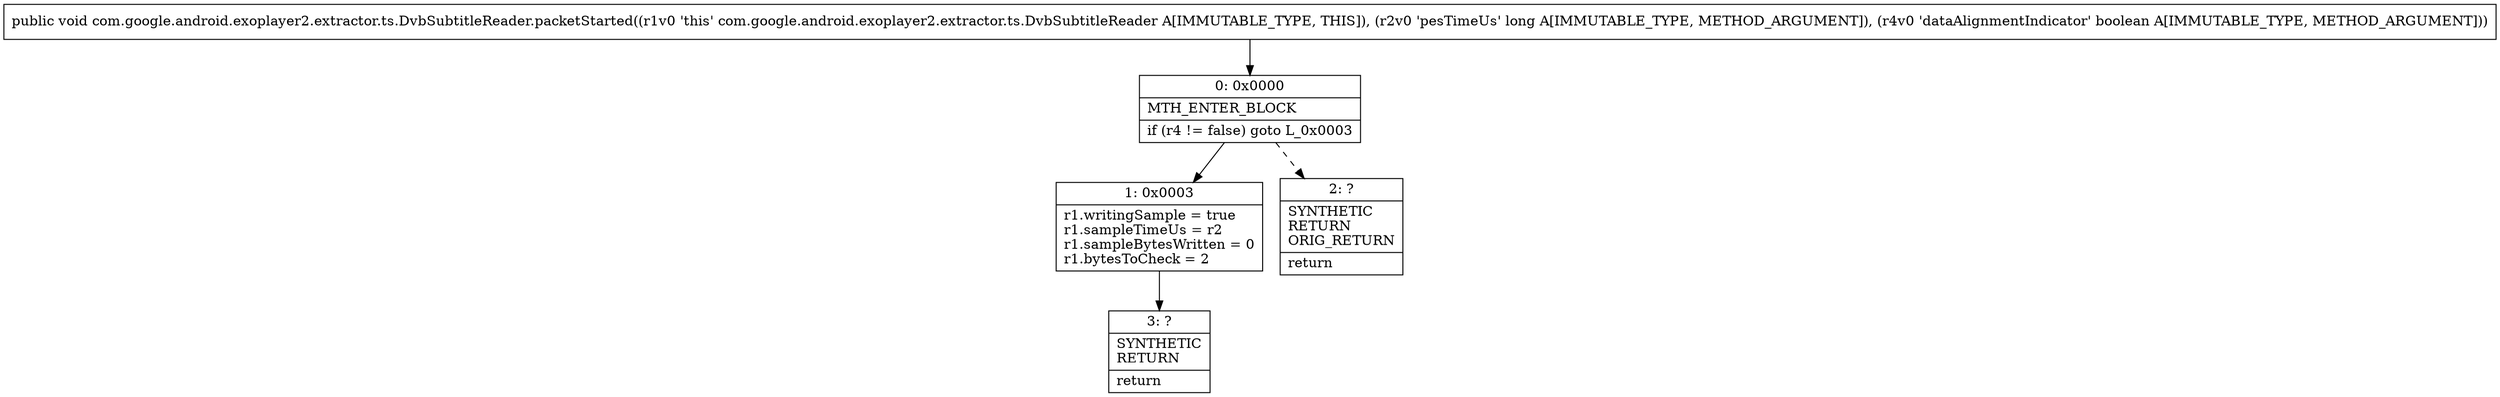 digraph "CFG forcom.google.android.exoplayer2.extractor.ts.DvbSubtitleReader.packetStarted(JZ)V" {
Node_0 [shape=record,label="{0\:\ 0x0000|MTH_ENTER_BLOCK\l|if (r4 != false) goto L_0x0003\l}"];
Node_1 [shape=record,label="{1\:\ 0x0003|r1.writingSample = true\lr1.sampleTimeUs = r2\lr1.sampleBytesWritten = 0\lr1.bytesToCheck = 2\l}"];
Node_2 [shape=record,label="{2\:\ ?|SYNTHETIC\lRETURN\lORIG_RETURN\l|return\l}"];
Node_3 [shape=record,label="{3\:\ ?|SYNTHETIC\lRETURN\l|return\l}"];
MethodNode[shape=record,label="{public void com.google.android.exoplayer2.extractor.ts.DvbSubtitleReader.packetStarted((r1v0 'this' com.google.android.exoplayer2.extractor.ts.DvbSubtitleReader A[IMMUTABLE_TYPE, THIS]), (r2v0 'pesTimeUs' long A[IMMUTABLE_TYPE, METHOD_ARGUMENT]), (r4v0 'dataAlignmentIndicator' boolean A[IMMUTABLE_TYPE, METHOD_ARGUMENT])) }"];
MethodNode -> Node_0;
Node_0 -> Node_1;
Node_0 -> Node_2[style=dashed];
Node_1 -> Node_3;
}


